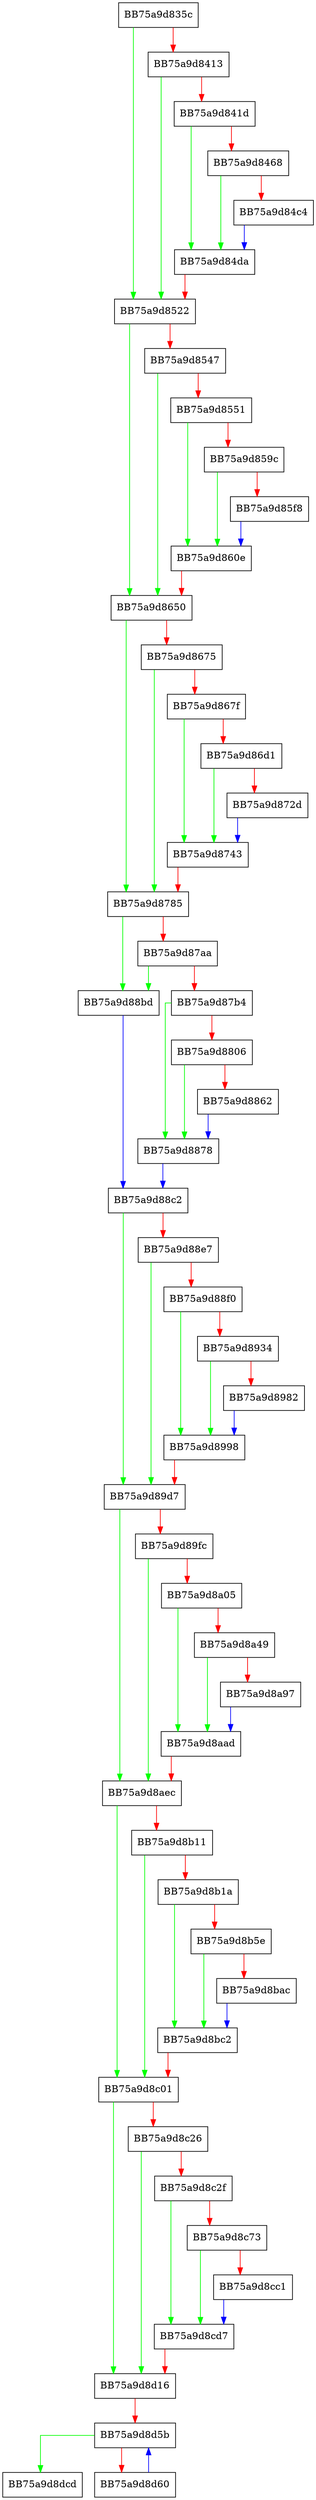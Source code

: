 digraph _print_config_params {
  node [shape="box"];
  graph [splines=ortho];
  BB75a9d835c -> BB75a9d8522 [color="green"];
  BB75a9d835c -> BB75a9d8413 [color="red"];
  BB75a9d8413 -> BB75a9d8522 [color="green"];
  BB75a9d8413 -> BB75a9d841d [color="red"];
  BB75a9d841d -> BB75a9d84da [color="green"];
  BB75a9d841d -> BB75a9d8468 [color="red"];
  BB75a9d8468 -> BB75a9d84da [color="green"];
  BB75a9d8468 -> BB75a9d84c4 [color="red"];
  BB75a9d84c4 -> BB75a9d84da [color="blue"];
  BB75a9d84da -> BB75a9d8522 [color="red"];
  BB75a9d8522 -> BB75a9d8650 [color="green"];
  BB75a9d8522 -> BB75a9d8547 [color="red"];
  BB75a9d8547 -> BB75a9d8650 [color="green"];
  BB75a9d8547 -> BB75a9d8551 [color="red"];
  BB75a9d8551 -> BB75a9d860e [color="green"];
  BB75a9d8551 -> BB75a9d859c [color="red"];
  BB75a9d859c -> BB75a9d860e [color="green"];
  BB75a9d859c -> BB75a9d85f8 [color="red"];
  BB75a9d85f8 -> BB75a9d860e [color="blue"];
  BB75a9d860e -> BB75a9d8650 [color="red"];
  BB75a9d8650 -> BB75a9d8785 [color="green"];
  BB75a9d8650 -> BB75a9d8675 [color="red"];
  BB75a9d8675 -> BB75a9d8785 [color="green"];
  BB75a9d8675 -> BB75a9d867f [color="red"];
  BB75a9d867f -> BB75a9d8743 [color="green"];
  BB75a9d867f -> BB75a9d86d1 [color="red"];
  BB75a9d86d1 -> BB75a9d8743 [color="green"];
  BB75a9d86d1 -> BB75a9d872d [color="red"];
  BB75a9d872d -> BB75a9d8743 [color="blue"];
  BB75a9d8743 -> BB75a9d8785 [color="red"];
  BB75a9d8785 -> BB75a9d88bd [color="green"];
  BB75a9d8785 -> BB75a9d87aa [color="red"];
  BB75a9d87aa -> BB75a9d88bd [color="green"];
  BB75a9d87aa -> BB75a9d87b4 [color="red"];
  BB75a9d87b4 -> BB75a9d8878 [color="green"];
  BB75a9d87b4 -> BB75a9d8806 [color="red"];
  BB75a9d8806 -> BB75a9d8878 [color="green"];
  BB75a9d8806 -> BB75a9d8862 [color="red"];
  BB75a9d8862 -> BB75a9d8878 [color="blue"];
  BB75a9d8878 -> BB75a9d88c2 [color="blue"];
  BB75a9d88bd -> BB75a9d88c2 [color="blue"];
  BB75a9d88c2 -> BB75a9d89d7 [color="green"];
  BB75a9d88c2 -> BB75a9d88e7 [color="red"];
  BB75a9d88e7 -> BB75a9d89d7 [color="green"];
  BB75a9d88e7 -> BB75a9d88f0 [color="red"];
  BB75a9d88f0 -> BB75a9d8998 [color="green"];
  BB75a9d88f0 -> BB75a9d8934 [color="red"];
  BB75a9d8934 -> BB75a9d8998 [color="green"];
  BB75a9d8934 -> BB75a9d8982 [color="red"];
  BB75a9d8982 -> BB75a9d8998 [color="blue"];
  BB75a9d8998 -> BB75a9d89d7 [color="red"];
  BB75a9d89d7 -> BB75a9d8aec [color="green"];
  BB75a9d89d7 -> BB75a9d89fc [color="red"];
  BB75a9d89fc -> BB75a9d8aec [color="green"];
  BB75a9d89fc -> BB75a9d8a05 [color="red"];
  BB75a9d8a05 -> BB75a9d8aad [color="green"];
  BB75a9d8a05 -> BB75a9d8a49 [color="red"];
  BB75a9d8a49 -> BB75a9d8aad [color="green"];
  BB75a9d8a49 -> BB75a9d8a97 [color="red"];
  BB75a9d8a97 -> BB75a9d8aad [color="blue"];
  BB75a9d8aad -> BB75a9d8aec [color="red"];
  BB75a9d8aec -> BB75a9d8c01 [color="green"];
  BB75a9d8aec -> BB75a9d8b11 [color="red"];
  BB75a9d8b11 -> BB75a9d8c01 [color="green"];
  BB75a9d8b11 -> BB75a9d8b1a [color="red"];
  BB75a9d8b1a -> BB75a9d8bc2 [color="green"];
  BB75a9d8b1a -> BB75a9d8b5e [color="red"];
  BB75a9d8b5e -> BB75a9d8bc2 [color="green"];
  BB75a9d8b5e -> BB75a9d8bac [color="red"];
  BB75a9d8bac -> BB75a9d8bc2 [color="blue"];
  BB75a9d8bc2 -> BB75a9d8c01 [color="red"];
  BB75a9d8c01 -> BB75a9d8d16 [color="green"];
  BB75a9d8c01 -> BB75a9d8c26 [color="red"];
  BB75a9d8c26 -> BB75a9d8d16 [color="green"];
  BB75a9d8c26 -> BB75a9d8c2f [color="red"];
  BB75a9d8c2f -> BB75a9d8cd7 [color="green"];
  BB75a9d8c2f -> BB75a9d8c73 [color="red"];
  BB75a9d8c73 -> BB75a9d8cd7 [color="green"];
  BB75a9d8c73 -> BB75a9d8cc1 [color="red"];
  BB75a9d8cc1 -> BB75a9d8cd7 [color="blue"];
  BB75a9d8cd7 -> BB75a9d8d16 [color="red"];
  BB75a9d8d16 -> BB75a9d8d5b [color="red"];
  BB75a9d8d5b -> BB75a9d8dcd [color="green"];
  BB75a9d8d5b -> BB75a9d8d60 [color="red"];
  BB75a9d8d60 -> BB75a9d8d5b [color="blue"];
}